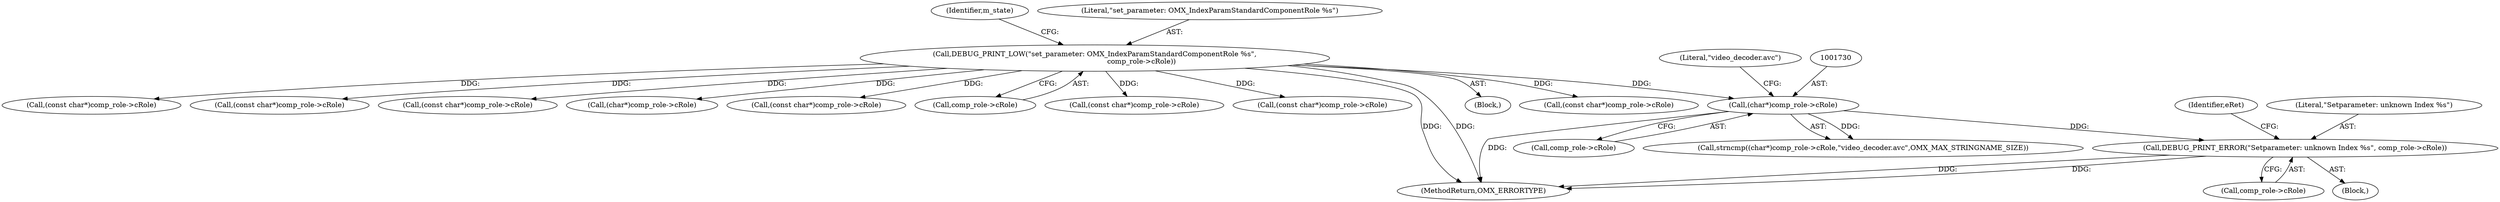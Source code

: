 digraph "0_Android_46e305be6e670a5a0041b0b4861122a0f1aabefa_2@pointer" {
"1001745" [label="(Call,DEBUG_PRINT_ERROR(\"Setparameter: unknown Index %s\", comp_role->cRole))"];
"1001729" [label="(Call,(char*)comp_role->cRole)"];
"1001693" [label="(Call,DEBUG_PRINT_LOW(\"set_parameter: OMX_IndexParamStandardComponentRole %s\",\n                                          comp_role->cRole))"];
"1001683" [label="(Block,)"];
"1001751" [label="(Identifier,eRet)"];
"1001693" [label="(Call,DEBUG_PRINT_LOW(\"set_parameter: OMX_IndexParamStandardComponentRole %s\",\n                                          comp_role->cRole))"];
"1001747" [label="(Call,comp_role->cRole)"];
"1001877" [label="(Call,(const char*)comp_role->cRole)"];
"1002059" [label="(Call,(const char*)comp_role->cRole)"];
"1001734" [label="(Literal,\"video_decoder.avc\")"];
"1001746" [label="(Literal,\"Setparameter: unknown Index %s\")"];
"1002013" [label="(Call,(const char*)comp_role->cRole)"];
"1001975" [label="(Call,(const char*)comp_role->cRole)"];
"1001766" [label="(Call,(char*)comp_role->cRole)"];
"1001930" [label="(Call,(const char*)comp_role->cRole)"];
"1001744" [label="(Block,)"];
"1001695" [label="(Call,comp_role->cRole)"];
"1001840" [label="(Call,(const char*)comp_role->cRole)"];
"1001701" [label="(Identifier,m_state)"];
"1001803" [label="(Call,(const char*)comp_role->cRole)"];
"1001731" [label="(Call,comp_role->cRole)"];
"1001694" [label="(Literal,\"set_parameter: OMX_IndexParamStandardComponentRole %s\")"];
"1001745" [label="(Call,DEBUG_PRINT_ERROR(\"Setparameter: unknown Index %s\", comp_role->cRole))"];
"1001729" [label="(Call,(char*)comp_role->cRole)"];
"1001728" [label="(Call,strncmp((char*)comp_role->cRole,\"video_decoder.avc\",OMX_MAX_STRINGNAME_SIZE))"];
"1003158" [label="(MethodReturn,OMX_ERRORTYPE)"];
"1001745" -> "1001744"  [label="AST: "];
"1001745" -> "1001747"  [label="CFG: "];
"1001746" -> "1001745"  [label="AST: "];
"1001747" -> "1001745"  [label="AST: "];
"1001751" -> "1001745"  [label="CFG: "];
"1001745" -> "1003158"  [label="DDG: "];
"1001745" -> "1003158"  [label="DDG: "];
"1001729" -> "1001745"  [label="DDG: "];
"1001729" -> "1001728"  [label="AST: "];
"1001729" -> "1001731"  [label="CFG: "];
"1001730" -> "1001729"  [label="AST: "];
"1001731" -> "1001729"  [label="AST: "];
"1001734" -> "1001729"  [label="CFG: "];
"1001729" -> "1003158"  [label="DDG: "];
"1001729" -> "1001728"  [label="DDG: "];
"1001693" -> "1001729"  [label="DDG: "];
"1001693" -> "1001683"  [label="AST: "];
"1001693" -> "1001695"  [label="CFG: "];
"1001694" -> "1001693"  [label="AST: "];
"1001695" -> "1001693"  [label="AST: "];
"1001701" -> "1001693"  [label="CFG: "];
"1001693" -> "1003158"  [label="DDG: "];
"1001693" -> "1003158"  [label="DDG: "];
"1001693" -> "1001766"  [label="DDG: "];
"1001693" -> "1001803"  [label="DDG: "];
"1001693" -> "1001840"  [label="DDG: "];
"1001693" -> "1001877"  [label="DDG: "];
"1001693" -> "1001930"  [label="DDG: "];
"1001693" -> "1001975"  [label="DDG: "];
"1001693" -> "1002013"  [label="DDG: "];
"1001693" -> "1002059"  [label="DDG: "];
}
